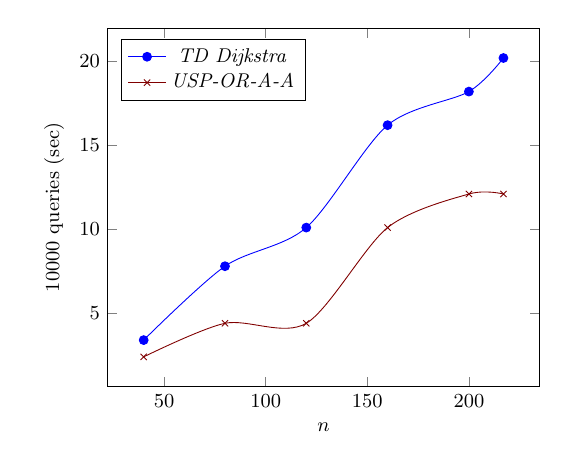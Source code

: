 \tikzstyle{textstyle}=[font=\fontsize{9}{9}\selectfont]
\begin{tikzpicture}[textstyle, scale=0.8]
    \begin{axis}[
        xlabel={$n$},
        ylabel={$10000$ queries (sec)},
		legend pos=north west
        ]
        
    \addplot[smooth,mark=*,color=blue] plot coordinates {
		(40,3.4)
		(80,7.8)
		(120,10.1)
		(160,16.2)
		(200,18.2)
		(217,20.2)
    };
    \addlegendentry{\textit{TD Dijkstra}}
    
    \addplot[smooth,mark=x,color=black!50!red] plot coordinates {
		(40,2.4)
		(80,4.4)
		(120,4.4)
		(160,10.1)
		(200,12.1)
		(217,12.1)
    };
    \addlegendentry{\textit{USP-OR-A-A}}
    
    \end{axis}
\end{tikzpicture}
